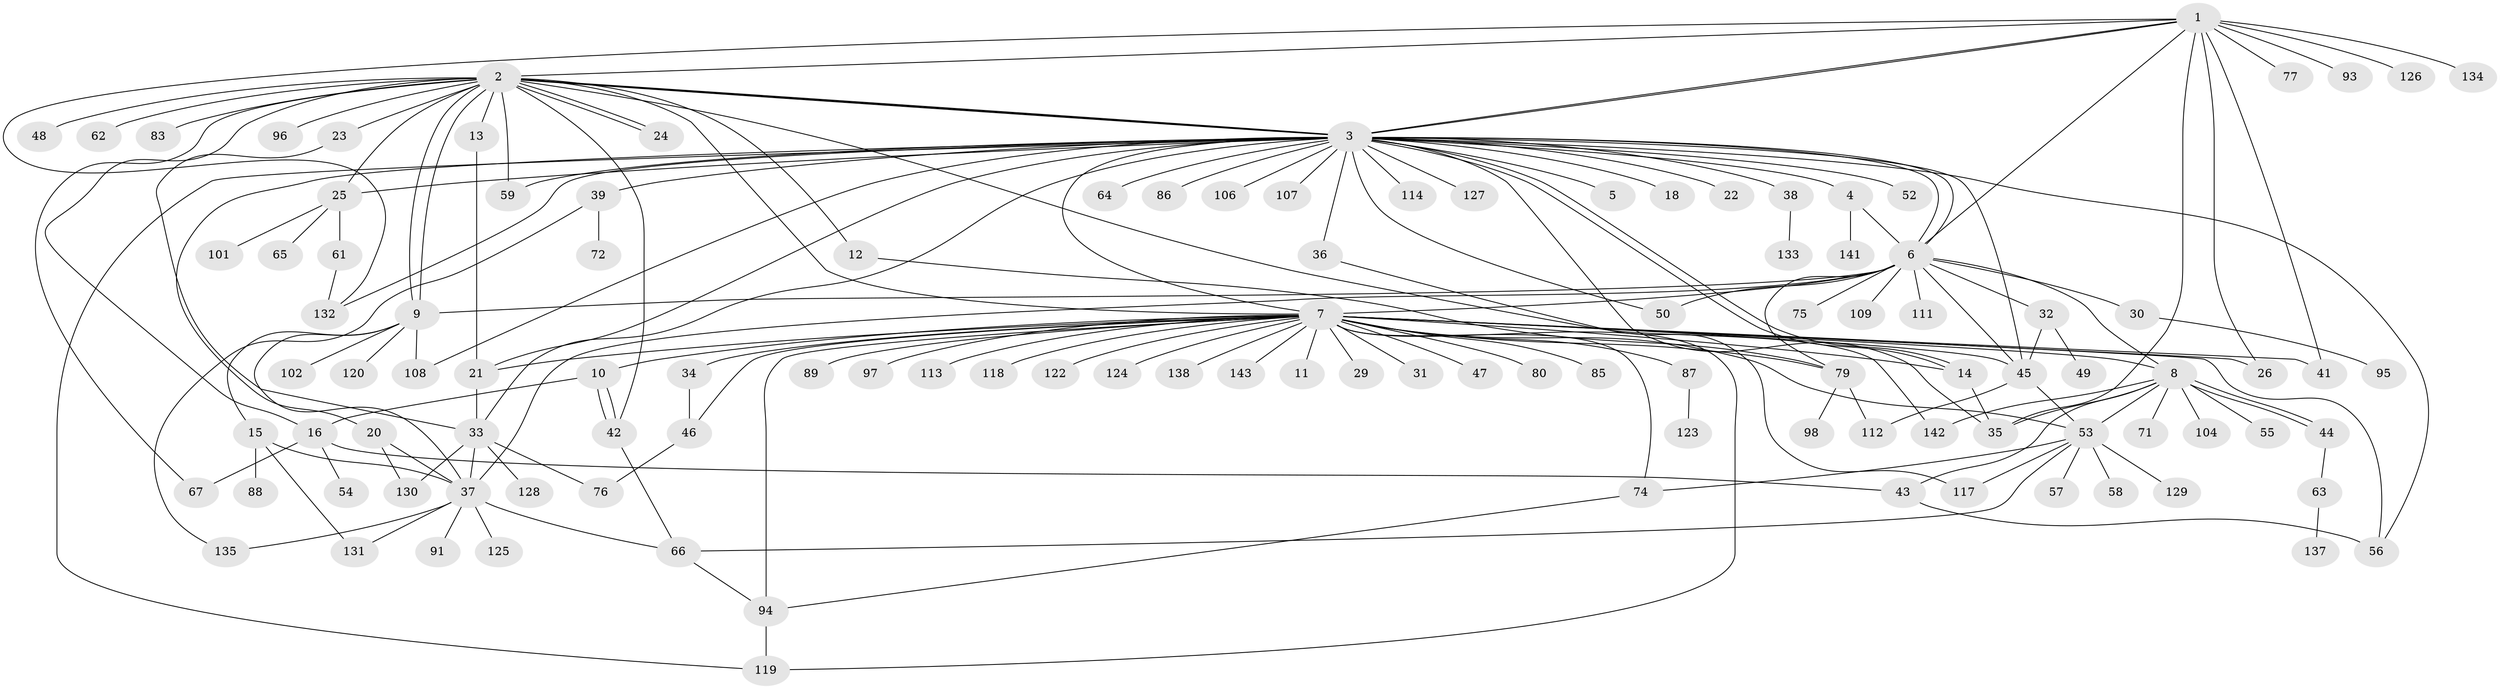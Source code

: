 // Generated by graph-tools (version 1.1) at 2025/52/02/27/25 19:52:00]
// undirected, 115 vertices, 178 edges
graph export_dot {
graph [start="1"]
  node [color=gray90,style=filled];
  1 [super="+82"];
  2 [super="+69"];
  3 [super="+28"];
  4 [super="+19"];
  5;
  6 [super="+100"];
  7 [super="+27"];
  8 [super="+51"];
  9 [super="+115"];
  10 [super="+17"];
  11;
  12;
  13;
  14;
  15 [super="+105"];
  16;
  18;
  20 [super="+40"];
  21 [super="+73"];
  22;
  23;
  24 [super="+110"];
  25;
  26;
  29;
  30 [super="+70"];
  31;
  32;
  33 [super="+103"];
  34;
  35 [super="+136"];
  36;
  37 [super="+84"];
  38;
  39 [super="+60"];
  41;
  42 [super="+68"];
  43;
  44 [super="+144"];
  45 [super="+139"];
  46 [super="+140"];
  47;
  48;
  49;
  50 [super="+78"];
  52;
  53 [super="+116"];
  54;
  55;
  56 [super="+90"];
  57;
  58;
  59;
  61;
  62;
  63 [super="+81"];
  64;
  65;
  66 [super="+99"];
  67;
  71;
  72;
  74 [super="+121"];
  75;
  76;
  77;
  79 [super="+92"];
  80;
  83;
  85;
  86;
  87;
  88;
  89;
  91;
  93;
  94;
  95;
  96;
  97;
  98;
  101;
  102;
  104;
  106;
  107;
  108;
  109;
  111;
  112;
  113;
  114;
  117;
  118;
  119;
  120;
  122;
  123;
  124;
  125;
  126;
  127;
  128;
  129;
  130;
  131;
  132;
  133;
  134;
  135;
  137;
  138;
  141;
  142;
  143;
  1 -- 2;
  1 -- 3;
  1 -- 3;
  1 -- 6;
  1 -- 26;
  1 -- 41;
  1 -- 77;
  1 -- 93;
  1 -- 126;
  1 -- 132;
  1 -- 134;
  1 -- 35;
  2 -- 3;
  2 -- 3;
  2 -- 3;
  2 -- 7;
  2 -- 9;
  2 -- 9;
  2 -- 12;
  2 -- 13;
  2 -- 16;
  2 -- 23;
  2 -- 24;
  2 -- 24;
  2 -- 25;
  2 -- 42;
  2 -- 48;
  2 -- 59;
  2 -- 62;
  2 -- 67;
  2 -- 83;
  2 -- 96;
  2 -- 142;
  3 -- 4;
  3 -- 5;
  3 -- 6;
  3 -- 6;
  3 -- 7;
  3 -- 14;
  3 -- 14;
  3 -- 18;
  3 -- 20;
  3 -- 22;
  3 -- 25;
  3 -- 33;
  3 -- 35;
  3 -- 36;
  3 -- 38;
  3 -- 39;
  3 -- 52;
  3 -- 56;
  3 -- 59;
  3 -- 64;
  3 -- 86;
  3 -- 106;
  3 -- 107;
  3 -- 108;
  3 -- 114;
  3 -- 119;
  3 -- 127;
  3 -- 132;
  3 -- 50;
  3 -- 21;
  3 -- 45;
  4 -- 141;
  4 -- 6;
  6 -- 9;
  6 -- 30;
  6 -- 32;
  6 -- 37 [weight=2];
  6 -- 50;
  6 -- 75;
  6 -- 109;
  6 -- 111;
  6 -- 7;
  6 -- 8;
  6 -- 79;
  6 -- 45;
  7 -- 8;
  7 -- 10;
  7 -- 11;
  7 -- 14;
  7 -- 21 [weight=2];
  7 -- 26;
  7 -- 29;
  7 -- 31;
  7 -- 34;
  7 -- 41;
  7 -- 45;
  7 -- 47;
  7 -- 53;
  7 -- 56;
  7 -- 79;
  7 -- 80;
  7 -- 87;
  7 -- 97;
  7 -- 113;
  7 -- 118;
  7 -- 122;
  7 -- 124;
  7 -- 138;
  7 -- 143;
  7 -- 46;
  7 -- 89;
  7 -- 119;
  7 -- 85;
  7 -- 94;
  7 -- 74;
  8 -- 43;
  8 -- 44;
  8 -- 44;
  8 -- 53;
  8 -- 55;
  8 -- 71;
  8 -- 104;
  8 -- 142;
  8 -- 35 [weight=2];
  9 -- 15;
  9 -- 102;
  9 -- 108;
  9 -- 120;
  9 -- 37;
  10 -- 16;
  10 -- 42;
  10 -- 42;
  12 -- 79;
  13 -- 21;
  14 -- 35;
  15 -- 88;
  15 -- 131;
  15 -- 37;
  16 -- 43;
  16 -- 54;
  16 -- 67;
  20 -- 130;
  20 -- 37;
  21 -- 33;
  23 -- 33;
  25 -- 61;
  25 -- 65;
  25 -- 101;
  30 -- 95;
  32 -- 45;
  32 -- 49;
  33 -- 37;
  33 -- 76;
  33 -- 128;
  33 -- 130;
  34 -- 46;
  36 -- 117;
  37 -- 125;
  37 -- 66;
  37 -- 131;
  37 -- 135;
  37 -- 91;
  38 -- 133;
  39 -- 72;
  39 -- 135;
  42 -- 66;
  43 -- 56;
  44 -- 63;
  45 -- 112;
  45 -- 53;
  46 -- 76;
  53 -- 57;
  53 -- 58;
  53 -- 66;
  53 -- 74;
  53 -- 117;
  53 -- 129;
  61 -- 132;
  63 -- 137;
  66 -- 94;
  74 -- 94;
  79 -- 98;
  79 -- 112;
  87 -- 123;
  94 -- 119;
}
